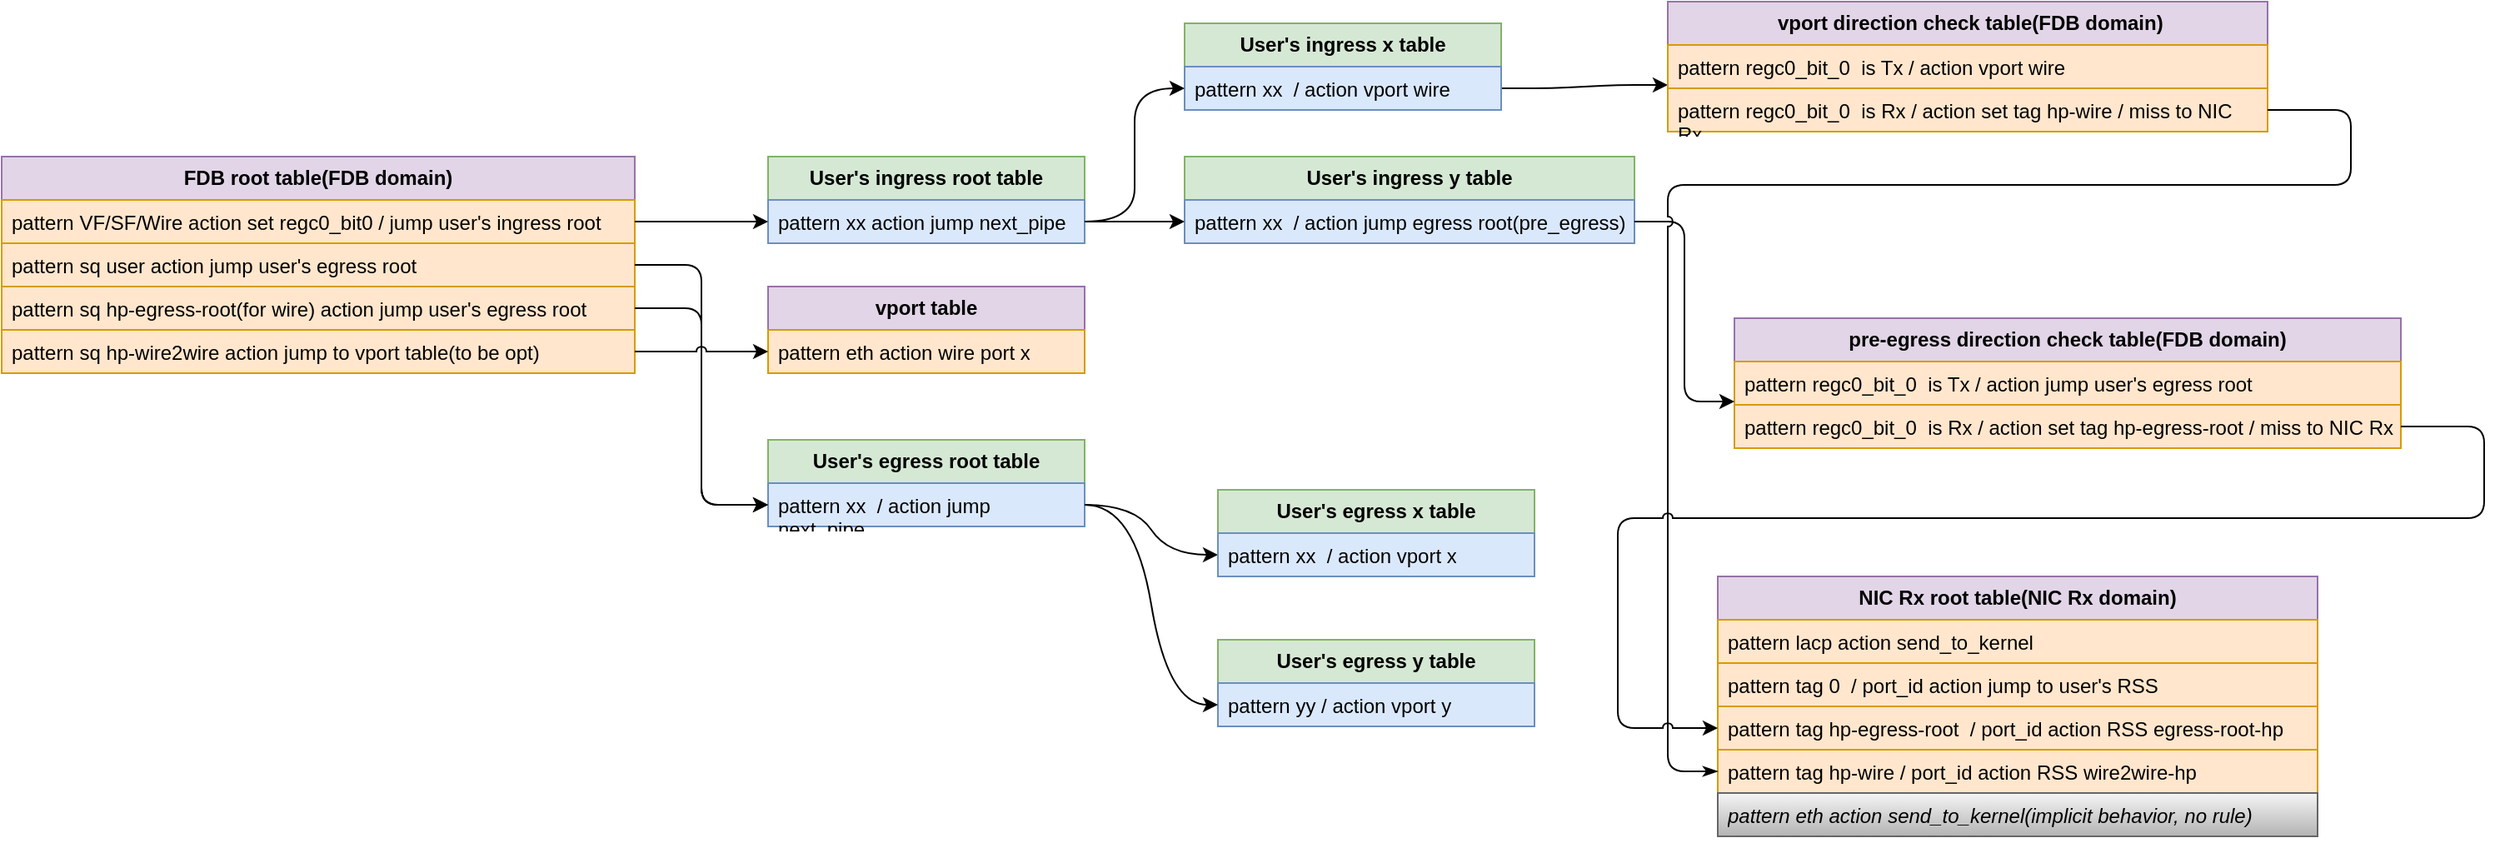 <mxfile version="24.7.5">
  <diagram name="expert_mode" id="b5b7bab2-c9e2-2cf4-8b2a-24fd1a2a6d21">
    <mxGraphModel dx="4870" dy="818" grid="1" gridSize="10" guides="1" tooltips="1" connect="1" arrows="1" fold="1" page="1" pageScale="1" pageWidth="1654" pageHeight="1169" background="none" math="0" shadow="0">
      <root>
        <mxCell id="0" />
        <mxCell id="1" parent="0" />
        <mxCell id="UnsOOIOdPJSRqgi3kDaE-17" value="&lt;b&gt;FDB root table(FDB domain)&lt;/b&gt;" style="swimlane;fontStyle=0;childLayout=stackLayout;horizontal=1;startSize=26;horizontalStack=0;resizeParent=1;resizeParentMax=0;resizeLast=0;collapsible=1;marginBottom=0;whiteSpace=wrap;html=1;fillColor=#e1d5e7;strokeColor=#9673a6;" vertex="1" parent="1">
          <mxGeometry x="-3250" y="493" width="380" height="130" as="geometry">
            <mxRectangle x="100" y="450" width="120" height="30" as="alternateBounds" />
          </mxGeometry>
        </mxCell>
        <mxCell id="UnsOOIOdPJSRqgi3kDaE-18" value="pattern VF/SF/Wire action set regc0_bit0 / jump user&#39;s ingress root" style="text;strokeColor=#d79b00;fillColor=#ffe6cc;align=left;verticalAlign=top;spacingLeft=4;spacingRight=4;overflow=hidden;rotatable=0;points=[[0,0.5],[1,0.5]];portConstraint=eastwest;whiteSpace=wrap;html=1;" vertex="1" parent="UnsOOIOdPJSRqgi3kDaE-17">
          <mxGeometry y="26" width="380" height="26" as="geometry" />
        </mxCell>
        <mxCell id="UnsOOIOdPJSRqgi3kDaE-19" value="pattern sq user action jump user&#39;s egress root" style="text;strokeColor=#d79b00;fillColor=#ffe6cc;align=left;verticalAlign=top;spacingLeft=4;spacingRight=4;overflow=hidden;rotatable=0;points=[[0,0.5],[1,0.5]];portConstraint=eastwest;whiteSpace=wrap;html=1;" vertex="1" parent="UnsOOIOdPJSRqgi3kDaE-17">
          <mxGeometry y="52" width="380" height="26" as="geometry" />
        </mxCell>
        <mxCell id="UnsOOIOdPJSRqgi3kDaE-20" value="pattern sq hp-egress-root(for wire) action jump user&#39;s egress root" style="text;strokeColor=#d79b00;fillColor=#ffe6cc;align=left;verticalAlign=top;spacingLeft=4;spacingRight=4;overflow=hidden;rotatable=0;points=[[0,0.5],[1,0.5]];portConstraint=eastwest;whiteSpace=wrap;html=1;" vertex="1" parent="UnsOOIOdPJSRqgi3kDaE-17">
          <mxGeometry y="78" width="380" height="26" as="geometry" />
        </mxCell>
        <mxCell id="UnsOOIOdPJSRqgi3kDaE-21" value="pattern sq hp-wire2wire action jump to vport table(to be opt)" style="text;strokeColor=#d79b00;fillColor=#ffe6cc;align=left;verticalAlign=top;spacingLeft=4;spacingRight=4;overflow=hidden;rotatable=0;points=[[0,0.5],[1,0.5]];portConstraint=eastwest;whiteSpace=wrap;html=1;" vertex="1" parent="UnsOOIOdPJSRqgi3kDaE-17">
          <mxGeometry y="104" width="380" height="26" as="geometry" />
        </mxCell>
        <mxCell id="UnsOOIOdPJSRqgi3kDaE-22" value="&lt;b&gt;User&#39;s ingress root table&lt;br&gt;&lt;/b&gt;" style="swimlane;fontStyle=0;childLayout=stackLayout;horizontal=1;startSize=26;horizontalStack=0;resizeParent=1;resizeParentMax=0;resizeLast=0;collapsible=1;marginBottom=0;whiteSpace=wrap;html=1;fillColor=#d5e8d4;strokeColor=#82b366;" vertex="1" parent="1">
          <mxGeometry x="-2790" y="493" width="190" height="52" as="geometry">
            <mxRectangle x="100" y="450" width="120" height="30" as="alternateBounds" />
          </mxGeometry>
        </mxCell>
        <mxCell id="UnsOOIOdPJSRqgi3kDaE-23" value="pattern xx action jump next_pipe" style="text;strokeColor=#6c8ebf;fillColor=#dae8fc;align=left;verticalAlign=top;spacingLeft=4;spacingRight=4;overflow=hidden;rotatable=0;points=[[0,0.5],[1,0.5]];portConstraint=eastwest;whiteSpace=wrap;html=1;" vertex="1" parent="UnsOOIOdPJSRqgi3kDaE-22">
          <mxGeometry y="26" width="190" height="26" as="geometry" />
        </mxCell>
        <mxCell id="UnsOOIOdPJSRqgi3kDaE-85" style="edgeStyle=entityRelationEdgeStyle;rounded=0;orthogonalLoop=1;jettySize=auto;html=1;exitX=1;exitY=0.75;exitDx=0;exitDy=0;entryX=0;entryY=0.75;entryDx=0;entryDy=0;elbow=vertical;curved=1;" edge="1" parent="1" source="UnsOOIOdPJSRqgi3kDaE-27" target="UnsOOIOdPJSRqgi3kDaE-46">
          <mxGeometry relative="1" as="geometry" />
        </mxCell>
        <mxCell id="UnsOOIOdPJSRqgi3kDaE-27" value="&lt;b&gt;User&#39;s egress root table&lt;br&gt;&lt;/b&gt;" style="swimlane;fontStyle=0;childLayout=stackLayout;horizontal=1;startSize=26;horizontalStack=0;resizeParent=1;resizeParentMax=0;resizeLast=0;collapsible=1;marginBottom=0;whiteSpace=wrap;html=1;fillColor=#d5e8d4;strokeColor=#82b366;" vertex="1" parent="1">
          <mxGeometry x="-2790" y="663" width="190" height="52" as="geometry">
            <mxRectangle x="100" y="450" width="120" height="30" as="alternateBounds" />
          </mxGeometry>
        </mxCell>
        <mxCell id="UnsOOIOdPJSRqgi3kDaE-28" value="pattern xx&amp;nbsp; / action jump next_pipe" style="text;strokeColor=#6c8ebf;fillColor=#dae8fc;align=left;verticalAlign=top;spacingLeft=4;spacingRight=4;overflow=hidden;rotatable=0;points=[[0,0.5],[1,0.5]];portConstraint=eastwest;whiteSpace=wrap;html=1;" vertex="1" parent="UnsOOIOdPJSRqgi3kDaE-27">
          <mxGeometry y="26" width="190" height="26" as="geometry" />
        </mxCell>
        <mxCell id="UnsOOIOdPJSRqgi3kDaE-32" style="edgeStyle=orthogonalEdgeStyle;rounded=1;orthogonalLoop=1;jettySize=auto;html=1;entryX=0;entryY=0.5;entryDx=0;entryDy=0;curved=0;" edge="1" parent="1" source="UnsOOIOdPJSRqgi3kDaE-20" target="UnsOOIOdPJSRqgi3kDaE-28">
          <mxGeometry relative="1" as="geometry" />
        </mxCell>
        <mxCell id="UnsOOIOdPJSRqgi3kDaE-34" style="edgeStyle=orthogonalEdgeStyle;rounded=1;orthogonalLoop=1;jettySize=auto;html=1;entryX=0;entryY=0.75;entryDx=0;entryDy=0;curved=0;" edge="1" parent="1" source="UnsOOIOdPJSRqgi3kDaE-19" target="UnsOOIOdPJSRqgi3kDaE-27">
          <mxGeometry relative="1" as="geometry" />
        </mxCell>
        <mxCell id="UnsOOIOdPJSRqgi3kDaE-35" value="&lt;b&gt;vport table&lt;br&gt;&lt;/b&gt;" style="swimlane;fontStyle=0;childLayout=stackLayout;horizontal=1;startSize=26;horizontalStack=0;resizeParent=1;resizeParentMax=0;resizeLast=0;collapsible=1;marginBottom=0;whiteSpace=wrap;html=1;fillColor=#e1d5e7;strokeColor=#9673a6;" vertex="1" parent="1">
          <mxGeometry x="-2790" y="571" width="190" height="52" as="geometry">
            <mxRectangle x="100" y="450" width="120" height="30" as="alternateBounds" />
          </mxGeometry>
        </mxCell>
        <mxCell id="UnsOOIOdPJSRqgi3kDaE-36" value="pattern eth action wire port x" style="text;strokeColor=#d79b00;fillColor=#ffe6cc;align=left;verticalAlign=top;spacingLeft=4;spacingRight=4;overflow=hidden;rotatable=0;points=[[0,0.5],[1,0.5]];portConstraint=eastwest;whiteSpace=wrap;html=1;" vertex="1" parent="UnsOOIOdPJSRqgi3kDaE-35">
          <mxGeometry y="26" width="190" height="26" as="geometry" />
        </mxCell>
        <mxCell id="UnsOOIOdPJSRqgi3kDaE-44" style="edgeStyle=entityRelationEdgeStyle;rounded=0;orthogonalLoop=1;jettySize=auto;html=1;elbow=vertical;jumpStyle=arc;" edge="1" parent="1" source="UnsOOIOdPJSRqgi3kDaE-21" target="UnsOOIOdPJSRqgi3kDaE-36">
          <mxGeometry relative="1" as="geometry" />
        </mxCell>
        <mxCell id="UnsOOIOdPJSRqgi3kDaE-45" style="edgeStyle=entityRelationEdgeStyle;rounded=1;orthogonalLoop=1;jettySize=auto;html=1;entryX=0;entryY=0.75;entryDx=0;entryDy=0;elbow=vertical;curved=0;" edge="1" parent="1" source="UnsOOIOdPJSRqgi3kDaE-18" target="UnsOOIOdPJSRqgi3kDaE-22">
          <mxGeometry relative="1" as="geometry" />
        </mxCell>
        <mxCell id="UnsOOIOdPJSRqgi3kDaE-46" value="&lt;b&gt;User&#39;s egress x table&lt;br&gt;&lt;/b&gt;" style="swimlane;fontStyle=0;childLayout=stackLayout;horizontal=1;startSize=26;horizontalStack=0;resizeParent=1;resizeParentMax=0;resizeLast=0;collapsible=1;marginBottom=0;whiteSpace=wrap;html=1;fillColor=#d5e8d4;strokeColor=#82b366;" vertex="1" parent="1">
          <mxGeometry x="-2520" y="693" width="190" height="52" as="geometry">
            <mxRectangle x="100" y="450" width="120" height="30" as="alternateBounds" />
          </mxGeometry>
        </mxCell>
        <mxCell id="UnsOOIOdPJSRqgi3kDaE-47" value="pattern xx&amp;nbsp; / action vport x" style="text;strokeColor=#6c8ebf;fillColor=#dae8fc;align=left;verticalAlign=top;spacingLeft=4;spacingRight=4;overflow=hidden;rotatable=0;points=[[0,0.5],[1,0.5]];portConstraint=eastwest;whiteSpace=wrap;html=1;" vertex="1" parent="UnsOOIOdPJSRqgi3kDaE-46">
          <mxGeometry y="26" width="190" height="26" as="geometry" />
        </mxCell>
        <mxCell id="UnsOOIOdPJSRqgi3kDaE-73" style="edgeStyle=entityRelationEdgeStyle;rounded=1;orthogonalLoop=1;jettySize=auto;html=1;exitX=1;exitY=0.75;exitDx=0;exitDy=0;elbow=vertical;entryX=0;entryY=0.923;entryDx=0;entryDy=0;entryPerimeter=0;curved=0;" edge="1" parent="1" source="UnsOOIOdPJSRqgi3kDaE-48" target="UnsOOIOdPJSRqgi3kDaE-57">
          <mxGeometry relative="1" as="geometry">
            <mxPoint x="-2210" y="453" as="targetPoint" />
            <Array as="points">
              <mxPoint x="-2300" y="413" />
            </Array>
          </mxGeometry>
        </mxCell>
        <mxCell id="UnsOOIOdPJSRqgi3kDaE-48" value="&lt;b&gt;User&#39;s ingress x table&lt;br&gt;&lt;/b&gt;" style="swimlane;fontStyle=0;childLayout=stackLayout;horizontal=1;startSize=26;horizontalStack=0;resizeParent=1;resizeParentMax=0;resizeLast=0;collapsible=1;marginBottom=0;whiteSpace=wrap;html=1;fillColor=#d5e8d4;strokeColor=#82b366;" vertex="1" parent="1">
          <mxGeometry x="-2540" y="413" width="190" height="52" as="geometry">
            <mxRectangle x="100" y="450" width="120" height="30" as="alternateBounds" />
          </mxGeometry>
        </mxCell>
        <mxCell id="UnsOOIOdPJSRqgi3kDaE-49" value="pattern xx&amp;nbsp; / action vport wire" style="text;strokeColor=#6c8ebf;fillColor=#dae8fc;align=left;verticalAlign=top;spacingLeft=4;spacingRight=4;overflow=hidden;rotatable=0;points=[[0,0.5],[1,0.5]];portConstraint=eastwest;whiteSpace=wrap;html=1;" vertex="1" parent="UnsOOIOdPJSRqgi3kDaE-48">
          <mxGeometry y="26" width="190" height="26" as="geometry" />
        </mxCell>
        <mxCell id="UnsOOIOdPJSRqgi3kDaE-50" value="&lt;b&gt;User&#39;s ingress y table&lt;br&gt;&lt;/b&gt;" style="swimlane;fontStyle=0;childLayout=stackLayout;horizontal=1;startSize=26;horizontalStack=0;resizeParent=1;resizeParentMax=0;resizeLast=0;collapsible=1;marginBottom=0;whiteSpace=wrap;html=1;fillColor=#d5e8d4;strokeColor=#82b366;" vertex="1" parent="1">
          <mxGeometry x="-2540" y="493" width="270" height="52" as="geometry">
            <mxRectangle x="100" y="450" width="120" height="30" as="alternateBounds" />
          </mxGeometry>
        </mxCell>
        <mxCell id="UnsOOIOdPJSRqgi3kDaE-51" value="pattern xx&amp;nbsp; / action jump egress root(pre_egress)" style="text;strokeColor=#6c8ebf;fillColor=#dae8fc;align=left;verticalAlign=top;spacingLeft=4;spacingRight=4;overflow=hidden;rotatable=0;points=[[0,0.5],[1,0.5]];portConstraint=eastwest;whiteSpace=wrap;html=1;" vertex="1" parent="UnsOOIOdPJSRqgi3kDaE-50">
          <mxGeometry y="26" width="270" height="26" as="geometry" />
        </mxCell>
        <mxCell id="UnsOOIOdPJSRqgi3kDaE-53" value="" style="endArrow=classic;html=1;rounded=0;elbow=vertical;exitX=1;exitY=0.5;exitDx=0;exitDy=0;entryX=0;entryY=0.75;entryDx=0;entryDy=0;" edge="1" parent="1" source="UnsOOIOdPJSRqgi3kDaE-23" target="UnsOOIOdPJSRqgi3kDaE-50">
          <mxGeometry width="50" height="50" relative="1" as="geometry">
            <mxPoint x="-2610" y="543" as="sourcePoint" />
            <mxPoint x="-2440" y="533" as="targetPoint" />
          </mxGeometry>
        </mxCell>
        <mxCell id="UnsOOIOdPJSRqgi3kDaE-55" style="edgeStyle=entityRelationEdgeStyle;rounded=0;orthogonalLoop=1;jettySize=auto;html=1;entryX=0;entryY=0.75;entryDx=0;entryDy=0;elbow=vertical;curved=1;" edge="1" parent="1" source="UnsOOIOdPJSRqgi3kDaE-23" target="UnsOOIOdPJSRqgi3kDaE-48">
          <mxGeometry relative="1" as="geometry">
            <Array as="points">
              <mxPoint x="-2510" y="483" />
            </Array>
          </mxGeometry>
        </mxCell>
        <mxCell id="UnsOOIOdPJSRqgi3kDaE-56" value="&lt;b&gt;&amp;nbsp;vport direction check table(FDB domain)&lt;br&gt;&lt;/b&gt;" style="swimlane;fontStyle=0;childLayout=stackLayout;horizontal=1;startSize=26;horizontalStack=0;resizeParent=1;resizeParentMax=0;resizeLast=0;collapsible=1;marginBottom=0;whiteSpace=wrap;html=1;fillColor=#e1d5e7;strokeColor=#9673a6;" vertex="1" parent="1">
          <mxGeometry x="-2250" y="400" width="360" height="78" as="geometry">
            <mxRectangle x="100" y="450" width="120" height="30" as="alternateBounds" />
          </mxGeometry>
        </mxCell>
        <mxCell id="UnsOOIOdPJSRqgi3kDaE-57" value="pattern regc0_bit_0&amp;nbsp; is Tx / action vport wire" style="text;strokeColor=#d79b00;fillColor=#ffe6cc;align=left;verticalAlign=top;spacingLeft=4;spacingRight=4;overflow=hidden;rotatable=0;points=[[0,0.5],[1,0.5]];portConstraint=eastwest;whiteSpace=wrap;html=1;" vertex="1" parent="UnsOOIOdPJSRqgi3kDaE-56">
          <mxGeometry y="26" width="360" height="26" as="geometry" />
        </mxCell>
        <mxCell id="UnsOOIOdPJSRqgi3kDaE-60" value="pattern regc0_bit_0&amp;nbsp; is Rx / action set tag hp-wire / miss to NIC Rx" style="text;strokeColor=#d79b00;fillColor=#ffe6cc;align=left;verticalAlign=top;spacingLeft=4;spacingRight=4;overflow=hidden;rotatable=0;points=[[0,0.5],[1,0.5]];portConstraint=eastwest;whiteSpace=wrap;html=1;" vertex="1" parent="UnsOOIOdPJSRqgi3kDaE-56">
          <mxGeometry y="52" width="360" height="26" as="geometry" />
        </mxCell>
        <mxCell id="UnsOOIOdPJSRqgi3kDaE-61" value="&lt;b&gt;User&#39;s egress y table&lt;br&gt;&lt;/b&gt;" style="swimlane;fontStyle=0;childLayout=stackLayout;horizontal=1;startSize=26;horizontalStack=0;resizeParent=1;resizeParentMax=0;resizeLast=0;collapsible=1;marginBottom=0;whiteSpace=wrap;html=1;fillColor=#d5e8d4;strokeColor=#82b366;" vertex="1" parent="1">
          <mxGeometry x="-2520" y="783" width="190" height="52" as="geometry">
            <mxRectangle x="100" y="450" width="120" height="30" as="alternateBounds" />
          </mxGeometry>
        </mxCell>
        <mxCell id="UnsOOIOdPJSRqgi3kDaE-62" value="pattern yy / action vport y" style="text;strokeColor=#6c8ebf;fillColor=#dae8fc;align=left;verticalAlign=top;spacingLeft=4;spacingRight=4;overflow=hidden;rotatable=0;points=[[0,0.5],[1,0.5]];portConstraint=eastwest;whiteSpace=wrap;html=1;" vertex="1" parent="UnsOOIOdPJSRqgi3kDaE-61">
          <mxGeometry y="26" width="190" height="26" as="geometry" />
        </mxCell>
        <mxCell id="UnsOOIOdPJSRqgi3kDaE-63" value="&lt;b&gt;pre-egress direction check table(FDB domain)&lt;br&gt;&lt;/b&gt;" style="swimlane;fontStyle=0;childLayout=stackLayout;horizontal=1;startSize=26;horizontalStack=0;resizeParent=1;resizeParentMax=0;resizeLast=0;collapsible=1;marginBottom=0;whiteSpace=wrap;html=1;fillColor=#e1d5e7;strokeColor=#9673a6;" vertex="1" parent="1">
          <mxGeometry x="-2210" y="590" width="400" height="78" as="geometry">
            <mxRectangle x="100" y="450" width="120" height="30" as="alternateBounds" />
          </mxGeometry>
        </mxCell>
        <mxCell id="UnsOOIOdPJSRqgi3kDaE-64" value="pattern regc0_bit_0&amp;nbsp; is Tx / action jump user&#39;s egress root" style="text;strokeColor=#d79b00;fillColor=#ffe6cc;align=left;verticalAlign=top;spacingLeft=4;spacingRight=4;overflow=hidden;rotatable=0;points=[[0,0.5],[1,0.5]];portConstraint=eastwest;whiteSpace=wrap;html=1;" vertex="1" parent="UnsOOIOdPJSRqgi3kDaE-63">
          <mxGeometry y="26" width="400" height="26" as="geometry" />
        </mxCell>
        <mxCell id="UnsOOIOdPJSRqgi3kDaE-65" value="pattern regc0_bit_0&amp;nbsp; is Rx / action set tag hp-egress-root / miss to NIC Rx" style="text;strokeColor=#d79b00;fillColor=#ffe6cc;align=left;verticalAlign=top;spacingLeft=4;spacingRight=4;overflow=hidden;rotatable=0;points=[[0,0.5],[1,0.5]];portConstraint=eastwest;whiteSpace=wrap;html=1;" vertex="1" parent="UnsOOIOdPJSRqgi3kDaE-63">
          <mxGeometry y="52" width="400" height="26" as="geometry" />
        </mxCell>
        <mxCell id="UnsOOIOdPJSRqgi3kDaE-66" value="&lt;b&gt;NIC Rx root table(NIC Rx domain)&lt;br&gt;&lt;/b&gt;" style="swimlane;fontStyle=0;childLayout=stackLayout;horizontal=1;startSize=26;horizontalStack=0;resizeParent=1;resizeParentMax=0;resizeLast=0;collapsible=1;marginBottom=0;whiteSpace=wrap;html=1;fillColor=#e1d5e7;strokeColor=#9673a6;" vertex="1" parent="1">
          <mxGeometry x="-2220" y="745" width="360" height="156" as="geometry">
            <mxRectangle x="100" y="450" width="120" height="30" as="alternateBounds" />
          </mxGeometry>
        </mxCell>
        <mxCell id="UnsOOIOdPJSRqgi3kDaE-67" value="pattern lacp action send_to_kernel" style="text;strokeColor=#d79b00;fillColor=#ffe6cc;align=left;verticalAlign=top;spacingLeft=4;spacingRight=4;overflow=hidden;rotatable=0;points=[[0,0.5],[1,0.5]];portConstraint=eastwest;whiteSpace=wrap;html=1;" vertex="1" parent="UnsOOIOdPJSRqgi3kDaE-66">
          <mxGeometry y="26" width="360" height="26" as="geometry" />
        </mxCell>
        <mxCell id="UnsOOIOdPJSRqgi3kDaE-69" value="pattern tag 0&amp;nbsp; / port_id action jump to user&#39;s RSS" style="text;strokeColor=#d79b00;fillColor=#ffe6cc;align=left;verticalAlign=top;spacingLeft=4;spacingRight=4;overflow=hidden;rotatable=0;points=[[0,0.5],[1,0.5]];portConstraint=eastwest;whiteSpace=wrap;html=1;" vertex="1" parent="UnsOOIOdPJSRqgi3kDaE-66">
          <mxGeometry y="52" width="360" height="26" as="geometry" />
        </mxCell>
        <mxCell id="UnsOOIOdPJSRqgi3kDaE-70" value="pattern tag hp-egress-root&amp;nbsp; / port_id action RSS egress-root-hp" style="text;strokeColor=#d79b00;fillColor=#ffe6cc;align=left;verticalAlign=top;spacingLeft=4;spacingRight=4;overflow=hidden;rotatable=0;points=[[0,0.5],[1,0.5]];portConstraint=eastwest;whiteSpace=wrap;html=1;" vertex="1" parent="UnsOOIOdPJSRqgi3kDaE-66">
          <mxGeometry y="78" width="360" height="26" as="geometry" />
        </mxCell>
        <mxCell id="UnsOOIOdPJSRqgi3kDaE-68" value="pattern tag hp-wire / port_id action RSS wire2wire-hp" style="text;strokeColor=#d79b00;fillColor=#ffe6cc;align=left;verticalAlign=top;spacingLeft=4;spacingRight=4;overflow=hidden;rotatable=0;points=[[0,0.5],[1,0.5]];portConstraint=eastwest;whiteSpace=wrap;html=1;" vertex="1" parent="UnsOOIOdPJSRqgi3kDaE-66">
          <mxGeometry y="104" width="360" height="26" as="geometry" />
        </mxCell>
        <mxCell id="UnsOOIOdPJSRqgi3kDaE-71" value="&lt;i&gt;pattern eth action send_to_kernel(implicit behavior, no rule)&lt;/i&gt;" style="text;strokeColor=#666666;fillColor=#f5f5f5;align=left;verticalAlign=top;spacingLeft=4;spacingRight=4;overflow=hidden;rotatable=0;points=[[0,0.5],[1,0.5]];portConstraint=eastwest;whiteSpace=wrap;html=1;gradientColor=#b3b3b3;" vertex="1" parent="UnsOOIOdPJSRqgi3kDaE-66">
          <mxGeometry y="130" width="360" height="26" as="geometry" />
        </mxCell>
        <mxCell id="UnsOOIOdPJSRqgi3kDaE-75" style="edgeStyle=entityRelationEdgeStyle;rounded=1;orthogonalLoop=1;jettySize=auto;html=1;elbow=vertical;curved=0;" edge="1" parent="1" source="UnsOOIOdPJSRqgi3kDaE-51">
          <mxGeometry relative="1" as="geometry">
            <mxPoint x="-2210" y="640" as="targetPoint" />
          </mxGeometry>
        </mxCell>
        <mxCell id="UnsOOIOdPJSRqgi3kDaE-82" value="" style="endArrow=classicThin;html=1;rounded=1;elbow=vertical;exitX=1;exitY=0.5;exitDx=0;exitDy=0;entryX=0;entryY=0.75;entryDx=0;entryDy=0;jumpStyle=arc;curved=0;endFill=1;" edge="1" parent="1" source="UnsOOIOdPJSRqgi3kDaE-60" target="UnsOOIOdPJSRqgi3kDaE-66">
          <mxGeometry width="50" height="50" relative="1" as="geometry">
            <mxPoint x="-1860" y="510" as="sourcePoint" />
            <mxPoint x="-2250" y="860" as="targetPoint" />
            <Array as="points">
              <mxPoint x="-1840" y="465" />
              <mxPoint x="-1840" y="510" />
              <mxPoint x="-2250" y="510" />
              <mxPoint x="-2250" y="862" />
            </Array>
          </mxGeometry>
        </mxCell>
        <mxCell id="UnsOOIOdPJSRqgi3kDaE-86" style="edgeStyle=entityRelationEdgeStyle;rounded=0;orthogonalLoop=1;jettySize=auto;html=1;entryX=0;entryY=0.75;entryDx=0;entryDy=0;elbow=vertical;curved=1;" edge="1" parent="1" source="UnsOOIOdPJSRqgi3kDaE-28" target="UnsOOIOdPJSRqgi3kDaE-61">
          <mxGeometry relative="1" as="geometry">
            <Array as="points">
              <mxPoint x="-2580" y="760" />
            </Array>
          </mxGeometry>
        </mxCell>
        <mxCell id="UnsOOIOdPJSRqgi3kDaE-88" value="" style="endArrow=none;html=1;rounded=1;elbow=vertical;entryX=1;entryY=0.5;entryDx=0;entryDy=0;exitX=0;exitY=0.5;exitDx=0;exitDy=0;jumpStyle=arc;endFill=0;curved=0;startArrow=classic;startFill=1;" edge="1" parent="1" source="UnsOOIOdPJSRqgi3kDaE-70" target="UnsOOIOdPJSRqgi3kDaE-65">
          <mxGeometry width="50" height="50" relative="1" as="geometry">
            <mxPoint x="-2270" y="830" as="sourcePoint" />
            <mxPoint x="-2350" y="660" as="targetPoint" />
            <Array as="points">
              <mxPoint x="-2280" y="836" />
              <mxPoint x="-2280" y="710" />
              <mxPoint x="-1760" y="710" />
              <mxPoint x="-1760" y="655" />
            </Array>
          </mxGeometry>
        </mxCell>
      </root>
    </mxGraphModel>
  </diagram>
</mxfile>
